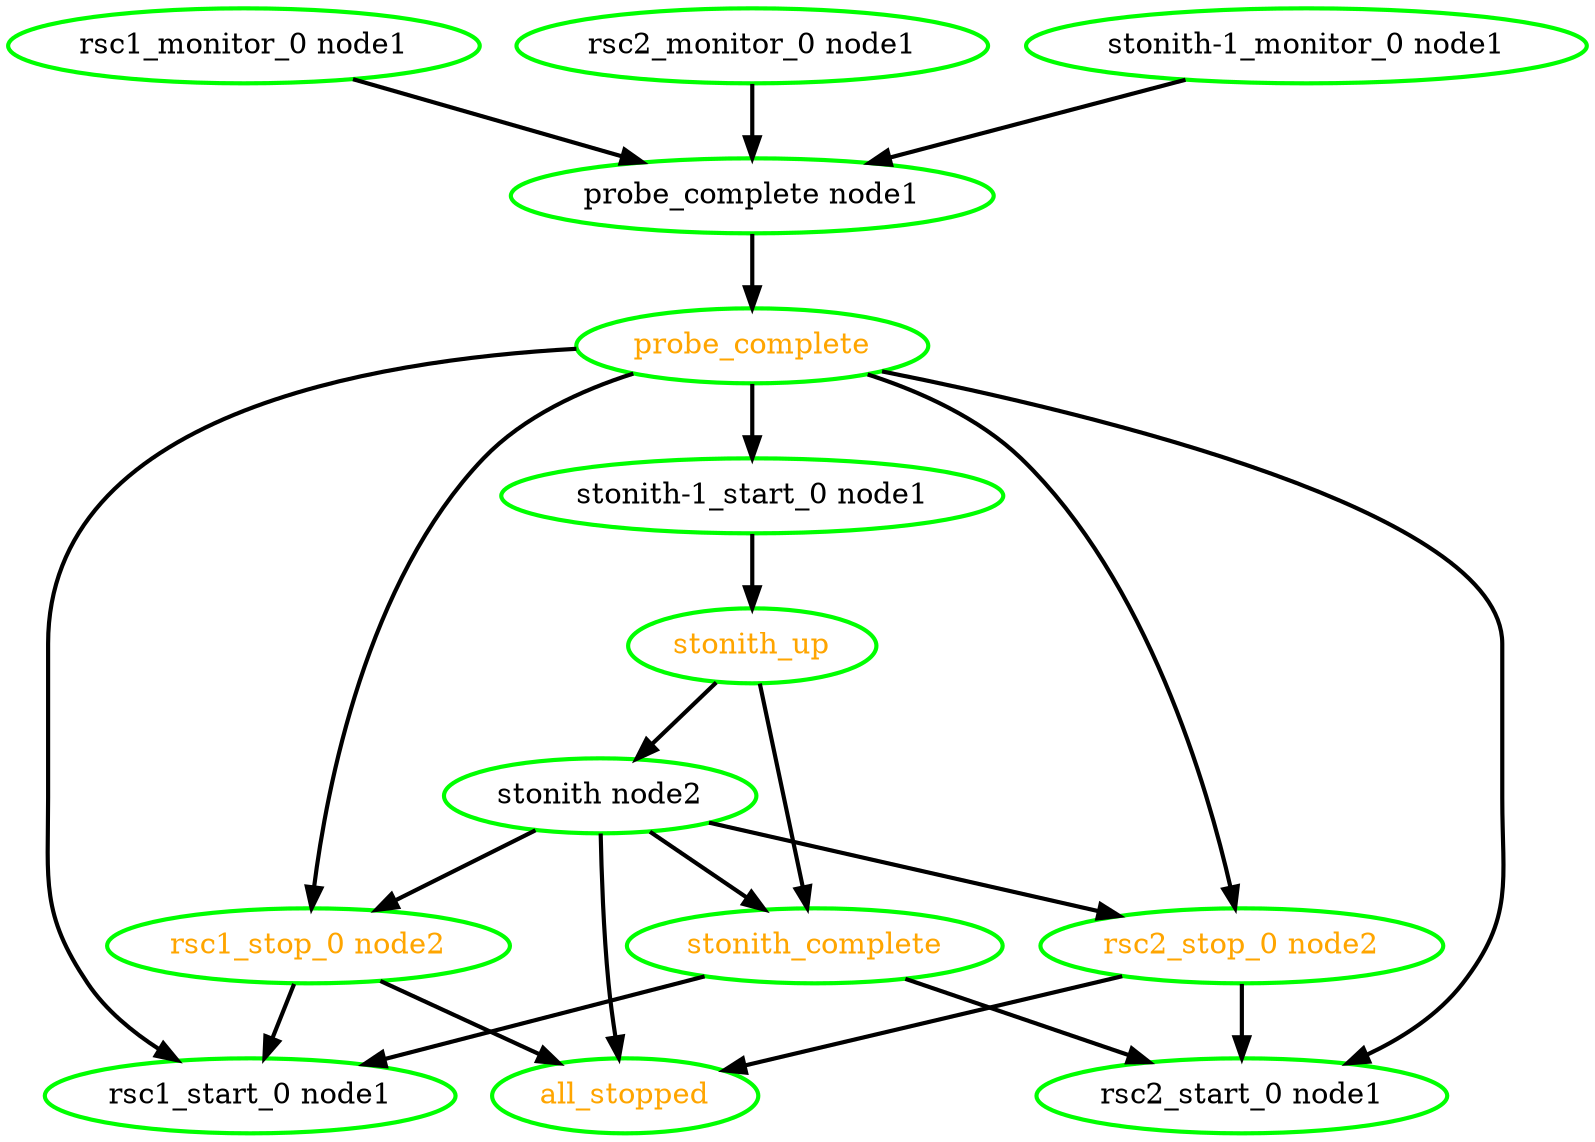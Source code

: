 digraph "g" {
"all_stopped" [ style=bold color="green" fontcolor="orange" ]
"probe_complete node1" -> "probe_complete" [ style = bold]
"probe_complete node1" [ style=bold color="green" fontcolor="black" ]
"probe_complete" -> "rsc1_start_0 node1" [ style = bold]
"probe_complete" -> "rsc1_stop_0 node2" [ style = bold]
"probe_complete" -> "rsc2_start_0 node1" [ style = bold]
"probe_complete" -> "rsc2_stop_0 node2" [ style = bold]
"probe_complete" -> "stonith-1_start_0 node1" [ style = bold]
"probe_complete" [ style=bold color="green" fontcolor="orange" ]
"rsc1_monitor_0 node1" -> "probe_complete node1" [ style = bold]
"rsc1_monitor_0 node1" [ style=bold color="green" fontcolor="black" ]
"rsc1_start_0 node1" [ style=bold color="green" fontcolor="black" ]
"rsc1_stop_0 node2" -> "all_stopped" [ style = bold]
"rsc1_stop_0 node2" -> "rsc1_start_0 node1" [ style = bold]
"rsc1_stop_0 node2" [ style=bold color="green" fontcolor="orange" ]
"rsc2_monitor_0 node1" -> "probe_complete node1" [ style = bold]
"rsc2_monitor_0 node1" [ style=bold color="green" fontcolor="black" ]
"rsc2_start_0 node1" [ style=bold color="green" fontcolor="black" ]
"rsc2_stop_0 node2" -> "all_stopped" [ style = bold]
"rsc2_stop_0 node2" -> "rsc2_start_0 node1" [ style = bold]
"rsc2_stop_0 node2" [ style=bold color="green" fontcolor="orange" ]
"stonith node2" -> "all_stopped" [ style = bold]
"stonith node2" -> "rsc1_stop_0 node2" [ style = bold]
"stonith node2" -> "rsc2_stop_0 node2" [ style = bold]
"stonith node2" -> "stonith_complete" [ style = bold]
"stonith node2" [ style=bold color="green" fontcolor="black" ]
"stonith-1_monitor_0 node1" -> "probe_complete node1" [ style = bold]
"stonith-1_monitor_0 node1" [ style=bold color="green" fontcolor="black" ]
"stonith-1_start_0 node1" -> "stonith_up" [ style = bold]
"stonith-1_start_0 node1" [ style=bold color="green" fontcolor="black" ]
"stonith_complete" -> "rsc1_start_0 node1" [ style = bold]
"stonith_complete" -> "rsc2_start_0 node1" [ style = bold]
"stonith_complete" [ style=bold color="green" fontcolor="orange" ]
"stonith_up" -> "stonith node2" [ style = bold]
"stonith_up" -> "stonith_complete" [ style = bold]
"stonith_up" [ style=bold color="green" fontcolor="orange" ]
}
